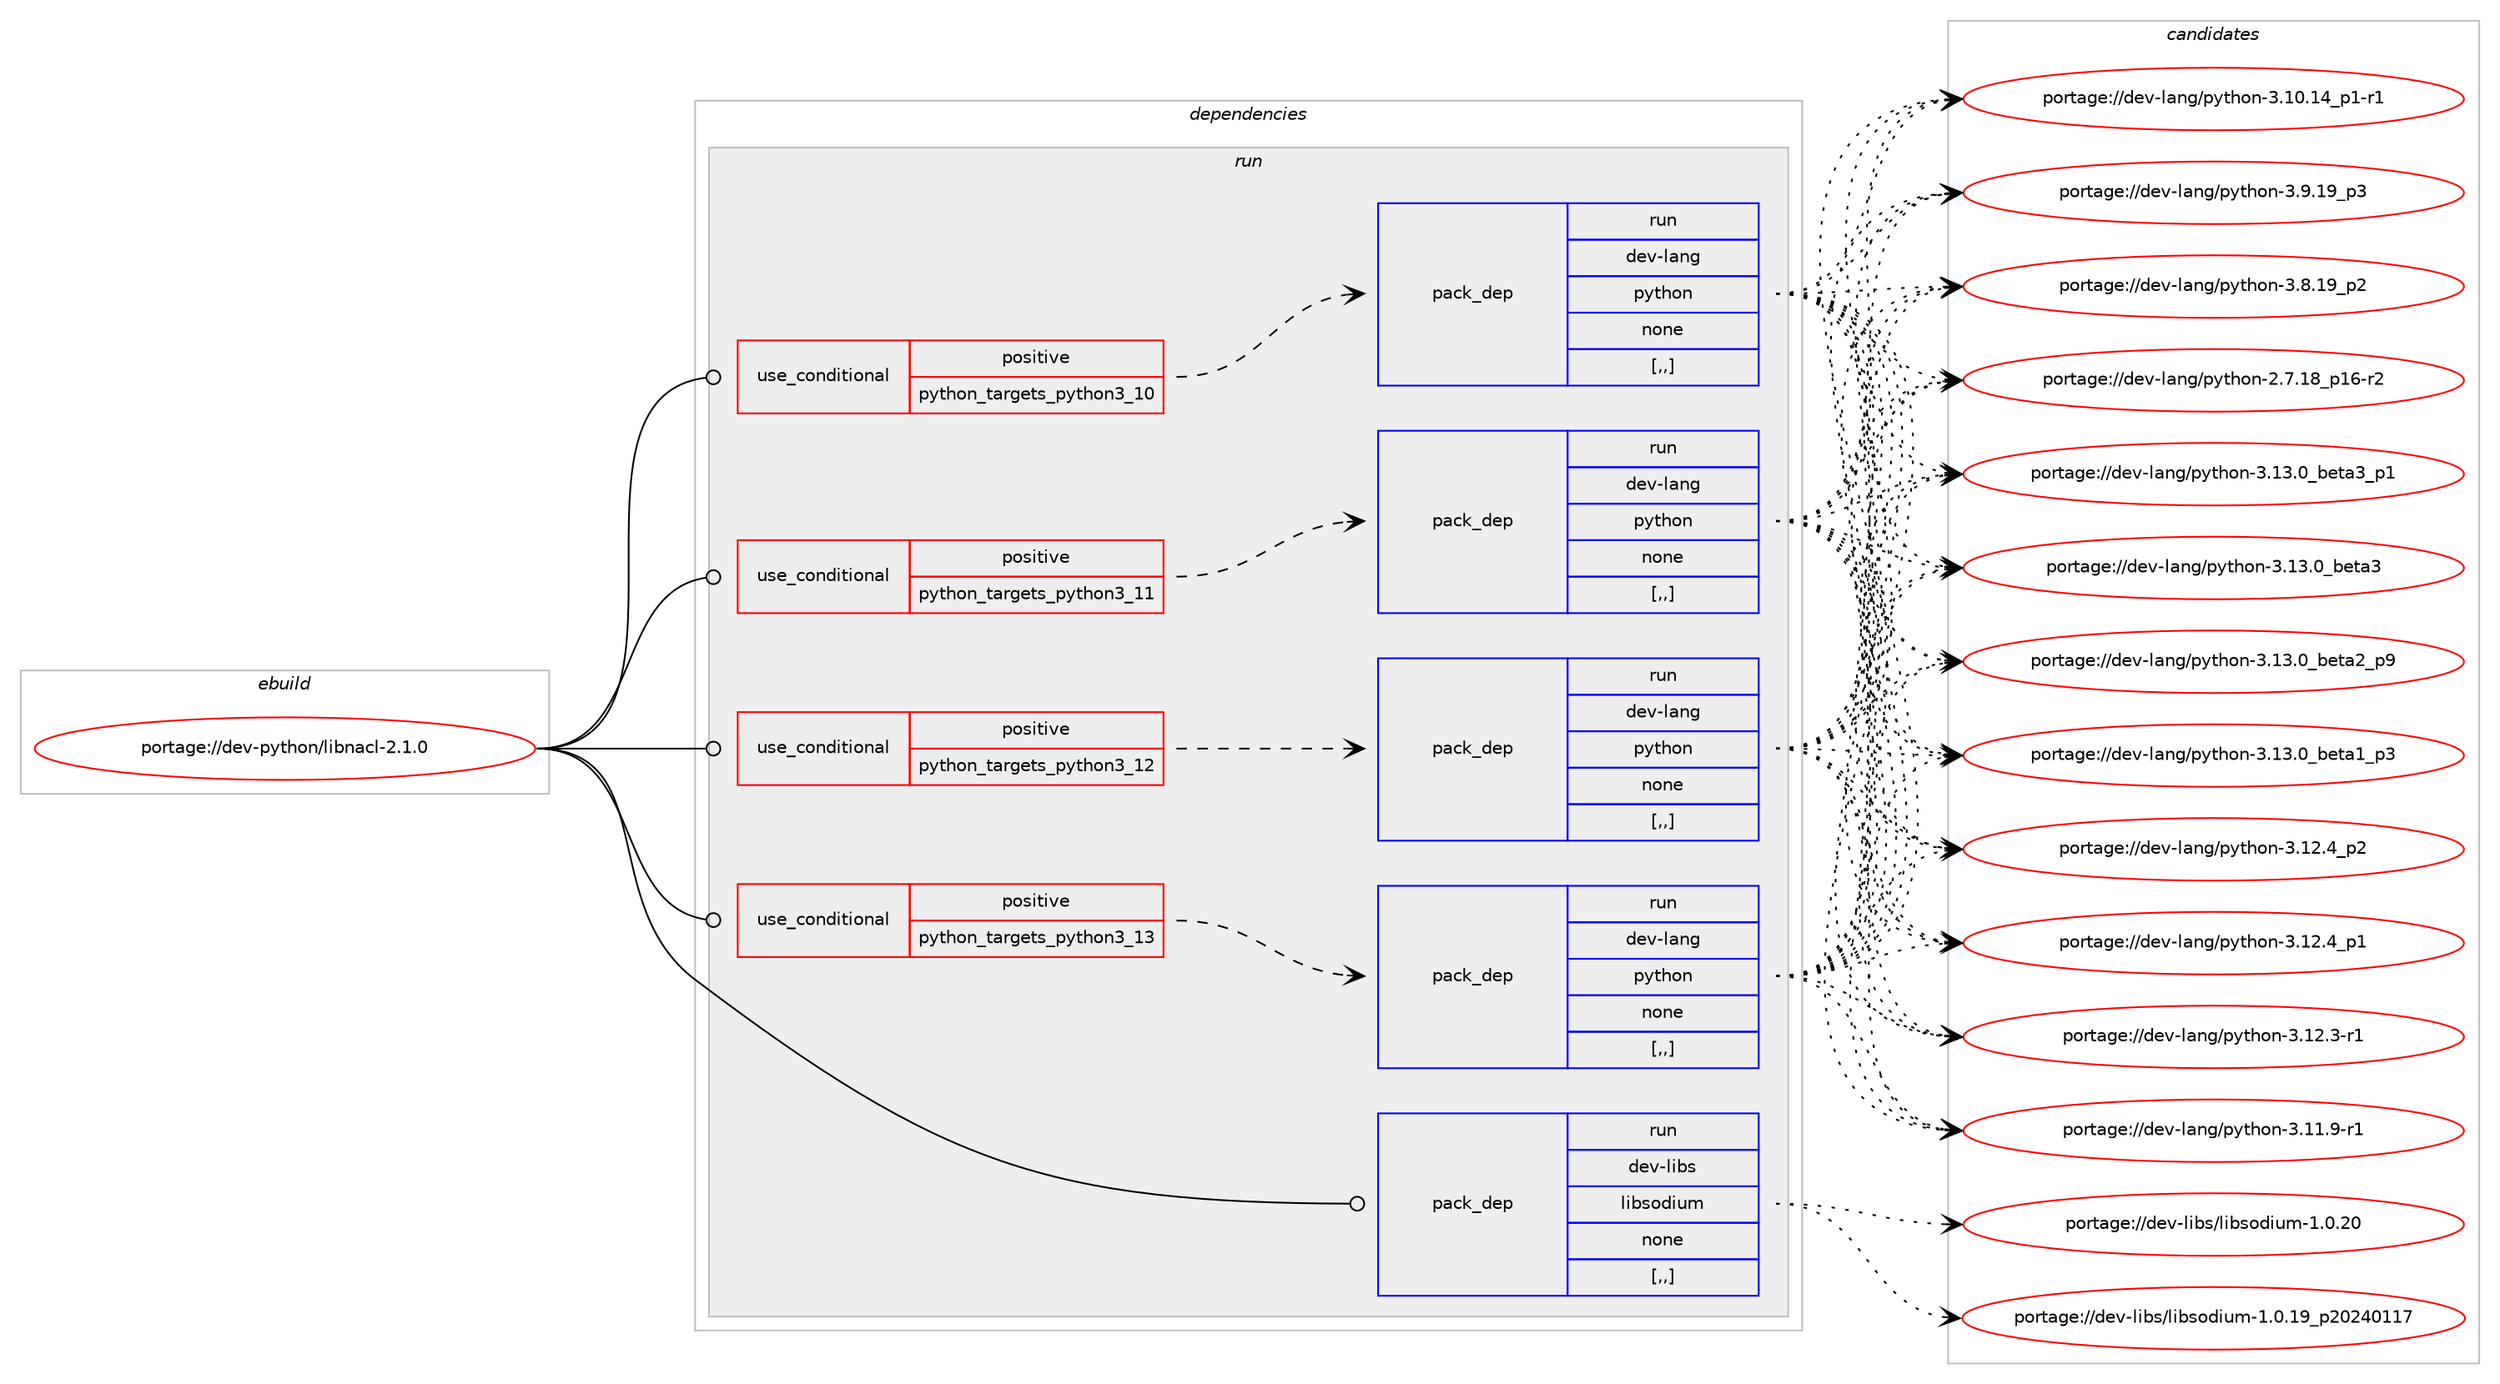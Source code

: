 digraph prolog {

# *************
# Graph options
# *************

newrank=true;
concentrate=true;
compound=true;
graph [rankdir=LR,fontname=Helvetica,fontsize=10,ranksep=1.5];#, ranksep=2.5, nodesep=0.2];
edge  [arrowhead=vee];
node  [fontname=Helvetica,fontsize=10];

# **********
# The ebuild
# **********

subgraph cluster_leftcol {
color=gray;
rank=same;
label=<<i>ebuild</i>>;
id [label="portage://dev-python/libnacl-2.1.0", color=red, width=4, href="../dev-python/libnacl-2.1.0.svg"];
}

# ****************
# The dependencies
# ****************

subgraph cluster_midcol {
color=gray;
label=<<i>dependencies</i>>;
subgraph cluster_compile {
fillcolor="#eeeeee";
style=filled;
label=<<i>compile</i>>;
}
subgraph cluster_compileandrun {
fillcolor="#eeeeee";
style=filled;
label=<<i>compile and run</i>>;
}
subgraph cluster_run {
fillcolor="#eeeeee";
style=filled;
label=<<i>run</i>>;
subgraph cond33923 {
dependency148912 [label=<<TABLE BORDER="0" CELLBORDER="1" CELLSPACING="0" CELLPADDING="4"><TR><TD ROWSPAN="3" CELLPADDING="10">use_conditional</TD></TR><TR><TD>positive</TD></TR><TR><TD>python_targets_python3_10</TD></TR></TABLE>>, shape=none, color=red];
subgraph pack113754 {
dependency148913 [label=<<TABLE BORDER="0" CELLBORDER="1" CELLSPACING="0" CELLPADDING="4" WIDTH="220"><TR><TD ROWSPAN="6" CELLPADDING="30">pack_dep</TD></TR><TR><TD WIDTH="110">run</TD></TR><TR><TD>dev-lang</TD></TR><TR><TD>python</TD></TR><TR><TD>none</TD></TR><TR><TD>[,,]</TD></TR></TABLE>>, shape=none, color=blue];
}
dependency148912:e -> dependency148913:w [weight=20,style="dashed",arrowhead="vee"];
}
id:e -> dependency148912:w [weight=20,style="solid",arrowhead="odot"];
subgraph cond33924 {
dependency148914 [label=<<TABLE BORDER="0" CELLBORDER="1" CELLSPACING="0" CELLPADDING="4"><TR><TD ROWSPAN="3" CELLPADDING="10">use_conditional</TD></TR><TR><TD>positive</TD></TR><TR><TD>python_targets_python3_11</TD></TR></TABLE>>, shape=none, color=red];
subgraph pack113755 {
dependency148915 [label=<<TABLE BORDER="0" CELLBORDER="1" CELLSPACING="0" CELLPADDING="4" WIDTH="220"><TR><TD ROWSPAN="6" CELLPADDING="30">pack_dep</TD></TR><TR><TD WIDTH="110">run</TD></TR><TR><TD>dev-lang</TD></TR><TR><TD>python</TD></TR><TR><TD>none</TD></TR><TR><TD>[,,]</TD></TR></TABLE>>, shape=none, color=blue];
}
dependency148914:e -> dependency148915:w [weight=20,style="dashed",arrowhead="vee"];
}
id:e -> dependency148914:w [weight=20,style="solid",arrowhead="odot"];
subgraph cond33925 {
dependency148916 [label=<<TABLE BORDER="0" CELLBORDER="1" CELLSPACING="0" CELLPADDING="4"><TR><TD ROWSPAN="3" CELLPADDING="10">use_conditional</TD></TR><TR><TD>positive</TD></TR><TR><TD>python_targets_python3_12</TD></TR></TABLE>>, shape=none, color=red];
subgraph pack113756 {
dependency148917 [label=<<TABLE BORDER="0" CELLBORDER="1" CELLSPACING="0" CELLPADDING="4" WIDTH="220"><TR><TD ROWSPAN="6" CELLPADDING="30">pack_dep</TD></TR><TR><TD WIDTH="110">run</TD></TR><TR><TD>dev-lang</TD></TR><TR><TD>python</TD></TR><TR><TD>none</TD></TR><TR><TD>[,,]</TD></TR></TABLE>>, shape=none, color=blue];
}
dependency148916:e -> dependency148917:w [weight=20,style="dashed",arrowhead="vee"];
}
id:e -> dependency148916:w [weight=20,style="solid",arrowhead="odot"];
subgraph cond33926 {
dependency148918 [label=<<TABLE BORDER="0" CELLBORDER="1" CELLSPACING="0" CELLPADDING="4"><TR><TD ROWSPAN="3" CELLPADDING="10">use_conditional</TD></TR><TR><TD>positive</TD></TR><TR><TD>python_targets_python3_13</TD></TR></TABLE>>, shape=none, color=red];
subgraph pack113757 {
dependency148919 [label=<<TABLE BORDER="0" CELLBORDER="1" CELLSPACING="0" CELLPADDING="4" WIDTH="220"><TR><TD ROWSPAN="6" CELLPADDING="30">pack_dep</TD></TR><TR><TD WIDTH="110">run</TD></TR><TR><TD>dev-lang</TD></TR><TR><TD>python</TD></TR><TR><TD>none</TD></TR><TR><TD>[,,]</TD></TR></TABLE>>, shape=none, color=blue];
}
dependency148918:e -> dependency148919:w [weight=20,style="dashed",arrowhead="vee"];
}
id:e -> dependency148918:w [weight=20,style="solid",arrowhead="odot"];
subgraph pack113758 {
dependency148920 [label=<<TABLE BORDER="0" CELLBORDER="1" CELLSPACING="0" CELLPADDING="4" WIDTH="220"><TR><TD ROWSPAN="6" CELLPADDING="30">pack_dep</TD></TR><TR><TD WIDTH="110">run</TD></TR><TR><TD>dev-libs</TD></TR><TR><TD>libsodium</TD></TR><TR><TD>none</TD></TR><TR><TD>[,,]</TD></TR></TABLE>>, shape=none, color=blue];
}
id:e -> dependency148920:w [weight=20,style="solid",arrowhead="odot"];
}
}

# **************
# The candidates
# **************

subgraph cluster_choices {
rank=same;
color=gray;
label=<<i>candidates</i>>;

subgraph choice113754 {
color=black;
nodesep=1;
choice10010111845108971101034711212111610411111045514649514648959810111697519511249 [label="portage://dev-lang/python-3.13.0_beta3_p1", color=red, width=4,href="../dev-lang/python-3.13.0_beta3_p1.svg"];
choice1001011184510897110103471121211161041111104551464951464895981011169751 [label="portage://dev-lang/python-3.13.0_beta3", color=red, width=4,href="../dev-lang/python-3.13.0_beta3.svg"];
choice10010111845108971101034711212111610411111045514649514648959810111697509511257 [label="portage://dev-lang/python-3.13.0_beta2_p9", color=red, width=4,href="../dev-lang/python-3.13.0_beta2_p9.svg"];
choice10010111845108971101034711212111610411111045514649514648959810111697499511251 [label="portage://dev-lang/python-3.13.0_beta1_p3", color=red, width=4,href="../dev-lang/python-3.13.0_beta1_p3.svg"];
choice100101118451089711010347112121116104111110455146495046529511250 [label="portage://dev-lang/python-3.12.4_p2", color=red, width=4,href="../dev-lang/python-3.12.4_p2.svg"];
choice100101118451089711010347112121116104111110455146495046529511249 [label="portage://dev-lang/python-3.12.4_p1", color=red, width=4,href="../dev-lang/python-3.12.4_p1.svg"];
choice100101118451089711010347112121116104111110455146495046514511449 [label="portage://dev-lang/python-3.12.3-r1", color=red, width=4,href="../dev-lang/python-3.12.3-r1.svg"];
choice100101118451089711010347112121116104111110455146494946574511449 [label="portage://dev-lang/python-3.11.9-r1", color=red, width=4,href="../dev-lang/python-3.11.9-r1.svg"];
choice100101118451089711010347112121116104111110455146494846495295112494511449 [label="portage://dev-lang/python-3.10.14_p1-r1", color=red, width=4,href="../dev-lang/python-3.10.14_p1-r1.svg"];
choice100101118451089711010347112121116104111110455146574649579511251 [label="portage://dev-lang/python-3.9.19_p3", color=red, width=4,href="../dev-lang/python-3.9.19_p3.svg"];
choice100101118451089711010347112121116104111110455146564649579511250 [label="portage://dev-lang/python-3.8.19_p2", color=red, width=4,href="../dev-lang/python-3.8.19_p2.svg"];
choice100101118451089711010347112121116104111110455046554649569511249544511450 [label="portage://dev-lang/python-2.7.18_p16-r2", color=red, width=4,href="../dev-lang/python-2.7.18_p16-r2.svg"];
dependency148913:e -> choice10010111845108971101034711212111610411111045514649514648959810111697519511249:w [style=dotted,weight="100"];
dependency148913:e -> choice1001011184510897110103471121211161041111104551464951464895981011169751:w [style=dotted,weight="100"];
dependency148913:e -> choice10010111845108971101034711212111610411111045514649514648959810111697509511257:w [style=dotted,weight="100"];
dependency148913:e -> choice10010111845108971101034711212111610411111045514649514648959810111697499511251:w [style=dotted,weight="100"];
dependency148913:e -> choice100101118451089711010347112121116104111110455146495046529511250:w [style=dotted,weight="100"];
dependency148913:e -> choice100101118451089711010347112121116104111110455146495046529511249:w [style=dotted,weight="100"];
dependency148913:e -> choice100101118451089711010347112121116104111110455146495046514511449:w [style=dotted,weight="100"];
dependency148913:e -> choice100101118451089711010347112121116104111110455146494946574511449:w [style=dotted,weight="100"];
dependency148913:e -> choice100101118451089711010347112121116104111110455146494846495295112494511449:w [style=dotted,weight="100"];
dependency148913:e -> choice100101118451089711010347112121116104111110455146574649579511251:w [style=dotted,weight="100"];
dependency148913:e -> choice100101118451089711010347112121116104111110455146564649579511250:w [style=dotted,weight="100"];
dependency148913:e -> choice100101118451089711010347112121116104111110455046554649569511249544511450:w [style=dotted,weight="100"];
}
subgraph choice113755 {
color=black;
nodesep=1;
choice10010111845108971101034711212111610411111045514649514648959810111697519511249 [label="portage://dev-lang/python-3.13.0_beta3_p1", color=red, width=4,href="../dev-lang/python-3.13.0_beta3_p1.svg"];
choice1001011184510897110103471121211161041111104551464951464895981011169751 [label="portage://dev-lang/python-3.13.0_beta3", color=red, width=4,href="../dev-lang/python-3.13.0_beta3.svg"];
choice10010111845108971101034711212111610411111045514649514648959810111697509511257 [label="portage://dev-lang/python-3.13.0_beta2_p9", color=red, width=4,href="../dev-lang/python-3.13.0_beta2_p9.svg"];
choice10010111845108971101034711212111610411111045514649514648959810111697499511251 [label="portage://dev-lang/python-3.13.0_beta1_p3", color=red, width=4,href="../dev-lang/python-3.13.0_beta1_p3.svg"];
choice100101118451089711010347112121116104111110455146495046529511250 [label="portage://dev-lang/python-3.12.4_p2", color=red, width=4,href="../dev-lang/python-3.12.4_p2.svg"];
choice100101118451089711010347112121116104111110455146495046529511249 [label="portage://dev-lang/python-3.12.4_p1", color=red, width=4,href="../dev-lang/python-3.12.4_p1.svg"];
choice100101118451089711010347112121116104111110455146495046514511449 [label="portage://dev-lang/python-3.12.3-r1", color=red, width=4,href="../dev-lang/python-3.12.3-r1.svg"];
choice100101118451089711010347112121116104111110455146494946574511449 [label="portage://dev-lang/python-3.11.9-r1", color=red, width=4,href="../dev-lang/python-3.11.9-r1.svg"];
choice100101118451089711010347112121116104111110455146494846495295112494511449 [label="portage://dev-lang/python-3.10.14_p1-r1", color=red, width=4,href="../dev-lang/python-3.10.14_p1-r1.svg"];
choice100101118451089711010347112121116104111110455146574649579511251 [label="portage://dev-lang/python-3.9.19_p3", color=red, width=4,href="../dev-lang/python-3.9.19_p3.svg"];
choice100101118451089711010347112121116104111110455146564649579511250 [label="portage://dev-lang/python-3.8.19_p2", color=red, width=4,href="../dev-lang/python-3.8.19_p2.svg"];
choice100101118451089711010347112121116104111110455046554649569511249544511450 [label="portage://dev-lang/python-2.7.18_p16-r2", color=red, width=4,href="../dev-lang/python-2.7.18_p16-r2.svg"];
dependency148915:e -> choice10010111845108971101034711212111610411111045514649514648959810111697519511249:w [style=dotted,weight="100"];
dependency148915:e -> choice1001011184510897110103471121211161041111104551464951464895981011169751:w [style=dotted,weight="100"];
dependency148915:e -> choice10010111845108971101034711212111610411111045514649514648959810111697509511257:w [style=dotted,weight="100"];
dependency148915:e -> choice10010111845108971101034711212111610411111045514649514648959810111697499511251:w [style=dotted,weight="100"];
dependency148915:e -> choice100101118451089711010347112121116104111110455146495046529511250:w [style=dotted,weight="100"];
dependency148915:e -> choice100101118451089711010347112121116104111110455146495046529511249:w [style=dotted,weight="100"];
dependency148915:e -> choice100101118451089711010347112121116104111110455146495046514511449:w [style=dotted,weight="100"];
dependency148915:e -> choice100101118451089711010347112121116104111110455146494946574511449:w [style=dotted,weight="100"];
dependency148915:e -> choice100101118451089711010347112121116104111110455146494846495295112494511449:w [style=dotted,weight="100"];
dependency148915:e -> choice100101118451089711010347112121116104111110455146574649579511251:w [style=dotted,weight="100"];
dependency148915:e -> choice100101118451089711010347112121116104111110455146564649579511250:w [style=dotted,weight="100"];
dependency148915:e -> choice100101118451089711010347112121116104111110455046554649569511249544511450:w [style=dotted,weight="100"];
}
subgraph choice113756 {
color=black;
nodesep=1;
choice10010111845108971101034711212111610411111045514649514648959810111697519511249 [label="portage://dev-lang/python-3.13.0_beta3_p1", color=red, width=4,href="../dev-lang/python-3.13.0_beta3_p1.svg"];
choice1001011184510897110103471121211161041111104551464951464895981011169751 [label="portage://dev-lang/python-3.13.0_beta3", color=red, width=4,href="../dev-lang/python-3.13.0_beta3.svg"];
choice10010111845108971101034711212111610411111045514649514648959810111697509511257 [label="portage://dev-lang/python-3.13.0_beta2_p9", color=red, width=4,href="../dev-lang/python-3.13.0_beta2_p9.svg"];
choice10010111845108971101034711212111610411111045514649514648959810111697499511251 [label="portage://dev-lang/python-3.13.0_beta1_p3", color=red, width=4,href="../dev-lang/python-3.13.0_beta1_p3.svg"];
choice100101118451089711010347112121116104111110455146495046529511250 [label="portage://dev-lang/python-3.12.4_p2", color=red, width=4,href="../dev-lang/python-3.12.4_p2.svg"];
choice100101118451089711010347112121116104111110455146495046529511249 [label="portage://dev-lang/python-3.12.4_p1", color=red, width=4,href="../dev-lang/python-3.12.4_p1.svg"];
choice100101118451089711010347112121116104111110455146495046514511449 [label="portage://dev-lang/python-3.12.3-r1", color=red, width=4,href="../dev-lang/python-3.12.3-r1.svg"];
choice100101118451089711010347112121116104111110455146494946574511449 [label="portage://dev-lang/python-3.11.9-r1", color=red, width=4,href="../dev-lang/python-3.11.9-r1.svg"];
choice100101118451089711010347112121116104111110455146494846495295112494511449 [label="portage://dev-lang/python-3.10.14_p1-r1", color=red, width=4,href="../dev-lang/python-3.10.14_p1-r1.svg"];
choice100101118451089711010347112121116104111110455146574649579511251 [label="portage://dev-lang/python-3.9.19_p3", color=red, width=4,href="../dev-lang/python-3.9.19_p3.svg"];
choice100101118451089711010347112121116104111110455146564649579511250 [label="portage://dev-lang/python-3.8.19_p2", color=red, width=4,href="../dev-lang/python-3.8.19_p2.svg"];
choice100101118451089711010347112121116104111110455046554649569511249544511450 [label="portage://dev-lang/python-2.7.18_p16-r2", color=red, width=4,href="../dev-lang/python-2.7.18_p16-r2.svg"];
dependency148917:e -> choice10010111845108971101034711212111610411111045514649514648959810111697519511249:w [style=dotted,weight="100"];
dependency148917:e -> choice1001011184510897110103471121211161041111104551464951464895981011169751:w [style=dotted,weight="100"];
dependency148917:e -> choice10010111845108971101034711212111610411111045514649514648959810111697509511257:w [style=dotted,weight="100"];
dependency148917:e -> choice10010111845108971101034711212111610411111045514649514648959810111697499511251:w [style=dotted,weight="100"];
dependency148917:e -> choice100101118451089711010347112121116104111110455146495046529511250:w [style=dotted,weight="100"];
dependency148917:e -> choice100101118451089711010347112121116104111110455146495046529511249:w [style=dotted,weight="100"];
dependency148917:e -> choice100101118451089711010347112121116104111110455146495046514511449:w [style=dotted,weight="100"];
dependency148917:e -> choice100101118451089711010347112121116104111110455146494946574511449:w [style=dotted,weight="100"];
dependency148917:e -> choice100101118451089711010347112121116104111110455146494846495295112494511449:w [style=dotted,weight="100"];
dependency148917:e -> choice100101118451089711010347112121116104111110455146574649579511251:w [style=dotted,weight="100"];
dependency148917:e -> choice100101118451089711010347112121116104111110455146564649579511250:w [style=dotted,weight="100"];
dependency148917:e -> choice100101118451089711010347112121116104111110455046554649569511249544511450:w [style=dotted,weight="100"];
}
subgraph choice113757 {
color=black;
nodesep=1;
choice10010111845108971101034711212111610411111045514649514648959810111697519511249 [label="portage://dev-lang/python-3.13.0_beta3_p1", color=red, width=4,href="../dev-lang/python-3.13.0_beta3_p1.svg"];
choice1001011184510897110103471121211161041111104551464951464895981011169751 [label="portage://dev-lang/python-3.13.0_beta3", color=red, width=4,href="../dev-lang/python-3.13.0_beta3.svg"];
choice10010111845108971101034711212111610411111045514649514648959810111697509511257 [label="portage://dev-lang/python-3.13.0_beta2_p9", color=red, width=4,href="../dev-lang/python-3.13.0_beta2_p9.svg"];
choice10010111845108971101034711212111610411111045514649514648959810111697499511251 [label="portage://dev-lang/python-3.13.0_beta1_p3", color=red, width=4,href="../dev-lang/python-3.13.0_beta1_p3.svg"];
choice100101118451089711010347112121116104111110455146495046529511250 [label="portage://dev-lang/python-3.12.4_p2", color=red, width=4,href="../dev-lang/python-3.12.4_p2.svg"];
choice100101118451089711010347112121116104111110455146495046529511249 [label="portage://dev-lang/python-3.12.4_p1", color=red, width=4,href="../dev-lang/python-3.12.4_p1.svg"];
choice100101118451089711010347112121116104111110455146495046514511449 [label="portage://dev-lang/python-3.12.3-r1", color=red, width=4,href="../dev-lang/python-3.12.3-r1.svg"];
choice100101118451089711010347112121116104111110455146494946574511449 [label="portage://dev-lang/python-3.11.9-r1", color=red, width=4,href="../dev-lang/python-3.11.9-r1.svg"];
choice100101118451089711010347112121116104111110455146494846495295112494511449 [label="portage://dev-lang/python-3.10.14_p1-r1", color=red, width=4,href="../dev-lang/python-3.10.14_p1-r1.svg"];
choice100101118451089711010347112121116104111110455146574649579511251 [label="portage://dev-lang/python-3.9.19_p3", color=red, width=4,href="../dev-lang/python-3.9.19_p3.svg"];
choice100101118451089711010347112121116104111110455146564649579511250 [label="portage://dev-lang/python-3.8.19_p2", color=red, width=4,href="../dev-lang/python-3.8.19_p2.svg"];
choice100101118451089711010347112121116104111110455046554649569511249544511450 [label="portage://dev-lang/python-2.7.18_p16-r2", color=red, width=4,href="../dev-lang/python-2.7.18_p16-r2.svg"];
dependency148919:e -> choice10010111845108971101034711212111610411111045514649514648959810111697519511249:w [style=dotted,weight="100"];
dependency148919:e -> choice1001011184510897110103471121211161041111104551464951464895981011169751:w [style=dotted,weight="100"];
dependency148919:e -> choice10010111845108971101034711212111610411111045514649514648959810111697509511257:w [style=dotted,weight="100"];
dependency148919:e -> choice10010111845108971101034711212111610411111045514649514648959810111697499511251:w [style=dotted,weight="100"];
dependency148919:e -> choice100101118451089711010347112121116104111110455146495046529511250:w [style=dotted,weight="100"];
dependency148919:e -> choice100101118451089711010347112121116104111110455146495046529511249:w [style=dotted,weight="100"];
dependency148919:e -> choice100101118451089711010347112121116104111110455146495046514511449:w [style=dotted,weight="100"];
dependency148919:e -> choice100101118451089711010347112121116104111110455146494946574511449:w [style=dotted,weight="100"];
dependency148919:e -> choice100101118451089711010347112121116104111110455146494846495295112494511449:w [style=dotted,weight="100"];
dependency148919:e -> choice100101118451089711010347112121116104111110455146574649579511251:w [style=dotted,weight="100"];
dependency148919:e -> choice100101118451089711010347112121116104111110455146564649579511250:w [style=dotted,weight="100"];
dependency148919:e -> choice100101118451089711010347112121116104111110455046554649569511249544511450:w [style=dotted,weight="100"];
}
subgraph choice113758 {
color=black;
nodesep=1;
choice1001011184510810598115471081059811511110010511710945494648465048 [label="portage://dev-libs/libsodium-1.0.20", color=red, width=4,href="../dev-libs/libsodium-1.0.20.svg"];
choice1001011184510810598115471081059811511110010511710945494648464957951125048505248494955 [label="portage://dev-libs/libsodium-1.0.19_p20240117", color=red, width=4,href="../dev-libs/libsodium-1.0.19_p20240117.svg"];
dependency148920:e -> choice1001011184510810598115471081059811511110010511710945494648465048:w [style=dotted,weight="100"];
dependency148920:e -> choice1001011184510810598115471081059811511110010511710945494648464957951125048505248494955:w [style=dotted,weight="100"];
}
}

}
